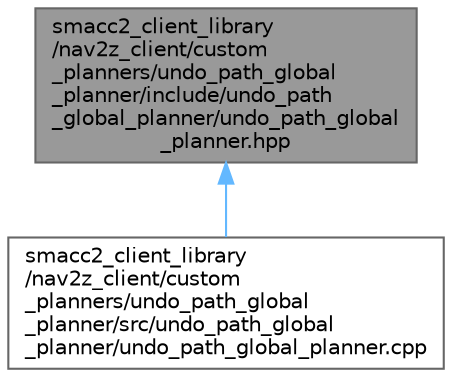 digraph "smacc2_client_library/nav2z_client/custom_planners/undo_path_global_planner/include/undo_path_global_planner/undo_path_global_planner.hpp"
{
 // LATEX_PDF_SIZE
  bgcolor="transparent";
  edge [fontname=Helvetica,fontsize=10,labelfontname=Helvetica,labelfontsize=10];
  node [fontname=Helvetica,fontsize=10,shape=box,height=0.2,width=0.4];
  Node1 [label="smacc2_client_library\l/nav2z_client/custom\l_planners/undo_path_global\l_planner/include/undo_path\l_global_planner/undo_path_global\l_planner.hpp",height=0.2,width=0.4,color="gray40", fillcolor="grey60", style="filled", fontcolor="black",tooltip=" "];
  Node1 -> Node2 [dir="back",color="steelblue1",style="solid"];
  Node2 [label="smacc2_client_library\l/nav2z_client/custom\l_planners/undo_path_global\l_planner/src/undo_path_global\l_planner/undo_path_global_planner.cpp",height=0.2,width=0.4,color="grey40", fillcolor="white", style="filled",URL="$undo__path__global__planner_8cpp.html",tooltip=" "];
}
